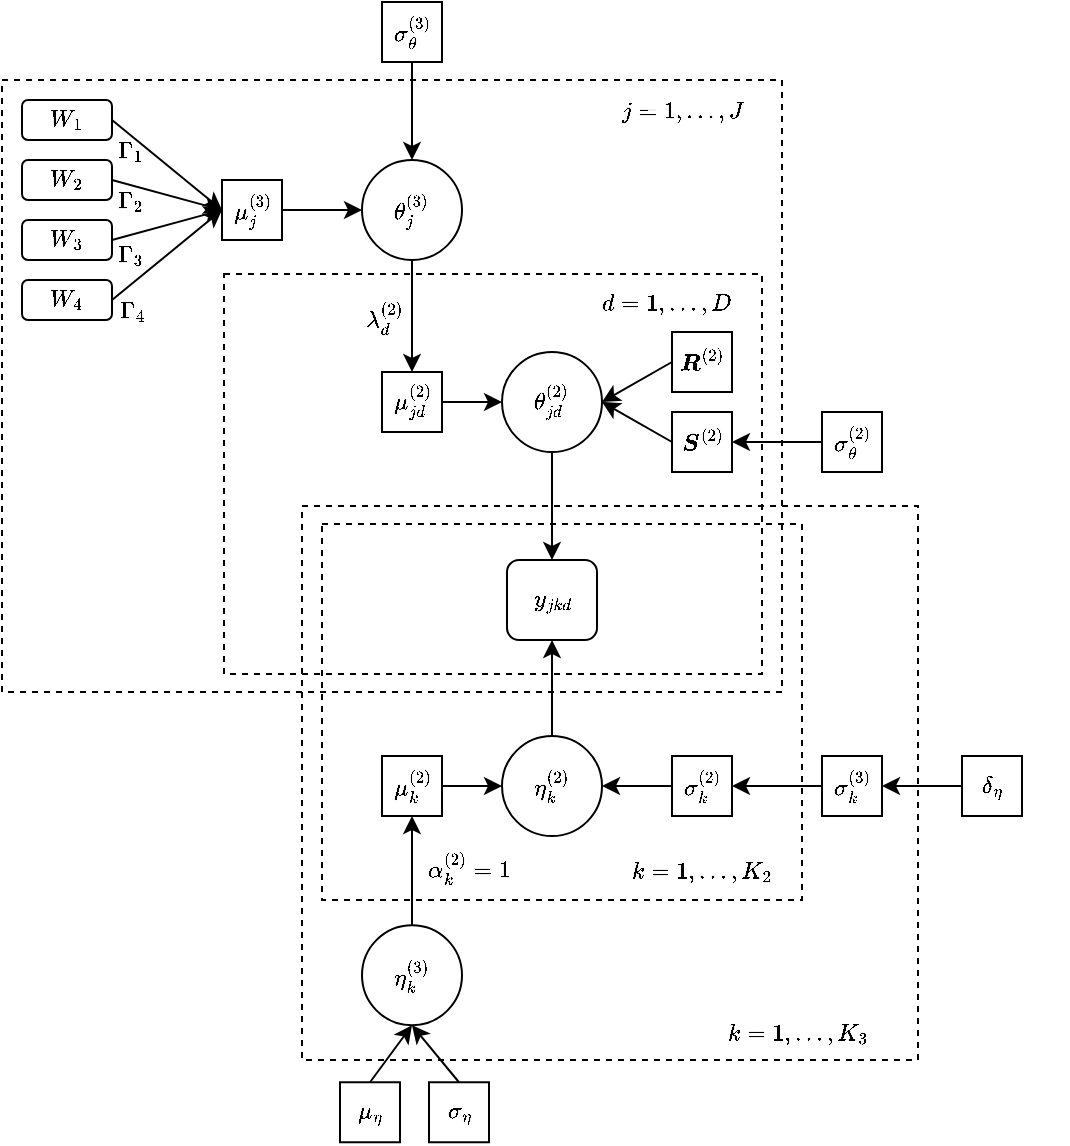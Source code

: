 <mxfile version="14.9.4" type="device"><diagram id="kX9TCXEd1ng8D3wNyxor" name="Page-1"><mxGraphModel dx="813" dy="398" grid="1" gridSize="10" guides="1" tooltips="1" connect="1" arrows="1" fold="1" page="1" pageScale="1" pageWidth="850" pageHeight="1100" math="1" shadow="0"><root><mxCell id="0"/><mxCell id="1" parent="0"/><mxCell id="803ANzp7RrClTUV0wo-S-1" value="" style="rounded=0;whiteSpace=wrap;html=1;fontSize=10;labelBackgroundColor=none;fillColor=none;dashed=1;" parent="1" vertex="1"><mxGeometry x="110" y="270" width="390" height="306" as="geometry"/></mxCell><mxCell id="IGqsPM6GwmcWxMI5Awux-24" value="" style="rounded=0;whiteSpace=wrap;html=1;fontSize=10;fillColor=none;verticalAlign=middle;dashed=1;" parent="1" vertex="1"><mxGeometry x="221" y="367" width="269" height="200" as="geometry"/></mxCell><mxCell id="IGqsPM6GwmcWxMI5Awux-4" value="" style="rounded=0;html=1;fillColor=none;labelPosition=right;verticalLabelPosition=top;align=left;verticalAlign=bottom;whiteSpace=wrap;dashed=1;" parent="1" vertex="1"><mxGeometry x="260" y="483" width="308" height="277" as="geometry"/></mxCell><mxCell id="IGqsPM6GwmcWxMI5Awux-2" value="" style="rounded=0;html=1;fillColor=none;labelPosition=right;verticalLabelPosition=top;align=left;verticalAlign=bottom;whiteSpace=wrap;dashed=1;" parent="1" vertex="1"><mxGeometry x="270" y="492" width="240" height="188" as="geometry"/></mxCell><mxCell id="IGqsPM6GwmcWxMI5Awux-1" value="&lt;font style=&quot;font-size: 10px&quot;&gt;$$y_{jkd}$$&lt;/font&gt;" style="rounded=1;whiteSpace=wrap;html=1;fillColor=none;" parent="1" vertex="1"><mxGeometry x="362.5" y="510" width="45" height="40" as="geometry"/></mxCell><mxCell id="IGqsPM6GwmcWxMI5Awux-3" value="&lt;div style=&quot;font-size: 10px&quot;&gt;$$k = 1, \dots, K_{3}$$&lt;/div&gt;" style="text;html=1;strokeColor=none;fillColor=none;align=center;verticalAlign=middle;whiteSpace=wrap;rounded=0;fontSize=10;" parent="1" vertex="1"><mxGeometry x="466" y="739.63" width="85" height="15" as="geometry"/></mxCell><mxCell id="IGqsPM6GwmcWxMI5Awux-11" style="edgeStyle=none;rounded=0;orthogonalLoop=1;jettySize=auto;html=1;exitX=0.5;exitY=0;exitDx=0;exitDy=0;entryX=0.5;entryY=1;entryDx=0;entryDy=0;" parent="1" source="IGqsPM6GwmcWxMI5Awux-9" target="IGqsPM6GwmcWxMI5Awux-1" edge="1"><mxGeometry relative="1" as="geometry"/></mxCell><mxCell id="IGqsPM6GwmcWxMI5Awux-9" value="&lt;div style=&quot;font-size: 10px&quot;&gt;&lt;font style=&quot;font-size: 10px&quot;&gt;$$\eta^{(2)}_{k}$$&lt;/font&gt;&lt;/div&gt;" style="ellipse;whiteSpace=wrap;html=1;aspect=fixed;fillColor=none;" parent="1" vertex="1"><mxGeometry x="360" y="598" width="50" height="50" as="geometry"/></mxCell><mxCell id="IGqsPM6GwmcWxMI5Awux-20" style="edgeStyle=none;rounded=0;orthogonalLoop=1;jettySize=auto;html=1;exitX=0.5;exitY=0;exitDx=0;exitDy=0;entryX=0.5;entryY=1;entryDx=0;entryDy=0;" parent="1" source="C3pEwim-NLopJmEsM9iM-1" target="C3pEwim-NLopJmEsM9iM-4" edge="1"><mxGeometry relative="1" as="geometry"><mxPoint x="247.5" y="698.13" as="sourcePoint"/></mxGeometry></mxCell><mxCell id="IGqsPM6GwmcWxMI5Awux-25" value="&lt;div style=&quot;font-size: 10px&quot;&gt;$$j = 1, \dots, J$$&lt;/div&gt;" style="text;html=1;strokeColor=none;fillColor=none;align=center;verticalAlign=middle;whiteSpace=wrap;rounded=0;fontSize=10;fontStyle=0" parent="1" vertex="1"><mxGeometry x="408" y="278" width="85" height="15" as="geometry"/></mxCell><mxCell id="IGqsPM6GwmcWxMI5Awux-28" style="edgeStyle=none;rounded=0;orthogonalLoop=1;jettySize=auto;html=1;exitX=0.5;exitY=1;exitDx=0;exitDy=0;entryX=0.5;entryY=0;entryDx=0;entryDy=0;fontSize=10;" parent="1" source="IGqsPM6GwmcWxMI5Awux-27" target="IGqsPM6GwmcWxMI5Awux-1" edge="1"><mxGeometry relative="1" as="geometry"/></mxCell><mxCell id="IGqsPM6GwmcWxMI5Awux-27" value="&lt;div style=&quot;font-size: 10px&quot;&gt;&lt;font style=&quot;font-size: 10px&quot;&gt;$$\theta^{(2)}_{jd}$$&lt;/font&gt;&lt;/div&gt;" style="ellipse;whiteSpace=wrap;html=1;aspect=fixed;fillColor=none;" parent="1" vertex="1"><mxGeometry x="360" y="406" width="50" height="50" as="geometry"/></mxCell><mxCell id="IGqsPM6GwmcWxMI5Awux-56" style="edgeStyle=none;rounded=0;orthogonalLoop=1;jettySize=auto;html=1;exitX=0;exitY=0.5;exitDx=0;exitDy=0;fontSize=10;entryX=1;entryY=0.5;entryDx=0;entryDy=0;" parent="1" source="IGqsPM6GwmcWxMI5Awux-53" target="IGqsPM6GwmcWxMI5Awux-27" edge="1"><mxGeometry relative="1" as="geometry"><mxPoint x="470" y="350" as="targetPoint"/></mxGeometry></mxCell><mxCell id="IGqsPM6GwmcWxMI5Awux-53" value="&lt;div&gt;$$\boldsymbol{S}^{(2)}$$&lt;/div&gt;" style="rounded=0;whiteSpace=wrap;html=1;fillColor=none;verticalAlign=middle;fontSize=10;" parent="1" vertex="1"><mxGeometry x="445" y="436" width="30" height="30" as="geometry"/></mxCell><mxCell id="7SwVJdtE1bnSqBN3bTnO-8" style="rounded=0;orthogonalLoop=1;jettySize=auto;html=1;exitX=1;exitY=0.5;exitDx=0;exitDy=0;entryX=0;entryY=0.5;entryDx=0;entryDy=0;" parent="1" source="7SwVJdtE1bnSqBN3bTnO-1" target="jB3LZNGQAK4XwwZaj8cL-1" edge="1"><mxGeometry relative="1" as="geometry"><mxPoint x="427.5" y="305" as="targetPoint"/></mxGeometry></mxCell><mxCell id="7SwVJdtE1bnSqBN3bTnO-12" value="&lt;div&gt;$$\Gamma_{1}$$&lt;/div&gt;" style="edgeLabel;html=1;align=center;verticalAlign=middle;resizable=0;points=[];labelBackgroundColor=none;fontSize=10;" parent="7SwVJdtE1bnSqBN3bTnO-8" vertex="1" connectable="0"><mxGeometry x="-0.215" relative="1" as="geometry"><mxPoint x="-13" y="-2" as="offset"/></mxGeometry></mxCell><mxCell id="7SwVJdtE1bnSqBN3bTnO-1" value="&lt;div style=&quot;font-size: 10px&quot;&gt;$$W_{1}$$&lt;/div&gt;" style="rounded=1;whiteSpace=wrap;html=1;fontSize=10;fillColor=none;" parent="1" vertex="1"><mxGeometry x="120" y="280" width="45" height="20" as="geometry"/></mxCell><mxCell id="7SwVJdtE1bnSqBN3bTnO-9" style="edgeStyle=none;rounded=0;orthogonalLoop=1;jettySize=auto;html=1;exitX=1;exitY=0.5;exitDx=0;exitDy=0;entryX=0;entryY=0.5;entryDx=0;entryDy=0;" parent="1" source="7SwVJdtE1bnSqBN3bTnO-3" target="jB3LZNGQAK4XwwZaj8cL-1" edge="1"><mxGeometry relative="1" as="geometry"><mxPoint x="427.5" y="305" as="targetPoint"/></mxGeometry></mxCell><mxCell id="7SwVJdtE1bnSqBN3bTnO-13" value="$$\Gamma_{2}$$" style="edgeLabel;html=1;align=center;verticalAlign=middle;resizable=0;points=[];labelBackgroundColor=none;fontSize=10;" parent="7SwVJdtE1bnSqBN3bTnO-9" vertex="1" connectable="0"><mxGeometry x="-0.405" relative="1" as="geometry"><mxPoint x="-8" y="6" as="offset"/></mxGeometry></mxCell><mxCell id="7SwVJdtE1bnSqBN3bTnO-3" value="$$W_{2}$$" style="rounded=1;whiteSpace=wrap;html=1;fontSize=10;fillColor=none;" parent="1" vertex="1"><mxGeometry x="120" y="310" width="45" height="20" as="geometry"/></mxCell><mxCell id="7SwVJdtE1bnSqBN3bTnO-10" style="edgeStyle=none;rounded=0;orthogonalLoop=1;jettySize=auto;html=1;exitX=1;exitY=0.5;exitDx=0;exitDy=0;entryX=0;entryY=0.5;entryDx=0;entryDy=0;" parent="1" source="7SwVJdtE1bnSqBN3bTnO-4" target="jB3LZNGQAK4XwwZaj8cL-1" edge="1"><mxGeometry relative="1" as="geometry"><mxPoint x="427.5" y="305" as="targetPoint"/></mxGeometry></mxCell><mxCell id="7SwVJdtE1bnSqBN3bTnO-15" value="&lt;div&gt;$$\Gamma_{3}$$&lt;/div&gt;" style="edgeLabel;html=1;align=center;verticalAlign=middle;resizable=0;points=[];fontSize=10;labelBackgroundColor=none;" parent="7SwVJdtE1bnSqBN3bTnO-10" vertex="1" connectable="0"><mxGeometry x="-0.555" y="-1" relative="1" as="geometry"><mxPoint x="-4" y="10" as="offset"/></mxGeometry></mxCell><mxCell id="7SwVJdtE1bnSqBN3bTnO-4" value="$$W_{3}$$" style="rounded=1;whiteSpace=wrap;html=1;fontSize=10;fillColor=none;" parent="1" vertex="1"><mxGeometry x="120" y="340" width="45" height="20" as="geometry"/></mxCell><mxCell id="7SwVJdtE1bnSqBN3bTnO-11" style="edgeStyle=none;rounded=0;orthogonalLoop=1;jettySize=auto;html=1;exitX=1;exitY=0.5;exitDx=0;exitDy=0;entryX=0;entryY=0.5;entryDx=0;entryDy=0;" parent="1" source="7SwVJdtE1bnSqBN3bTnO-5" target="jB3LZNGQAK4XwwZaj8cL-1" edge="1"><mxGeometry relative="1" as="geometry"><mxPoint x="427.5" y="305" as="targetPoint"/></mxGeometry></mxCell><mxCell id="7SwVJdtE1bnSqBN3bTnO-16" value="$$\Gamma_{4}$$" style="edgeLabel;html=1;align=center;verticalAlign=middle;resizable=0;points=[];fontSize=10;labelBackgroundColor=none;" parent="7SwVJdtE1bnSqBN3bTnO-11" vertex="1" connectable="0"><mxGeometry x="-0.597" y="-2" relative="1" as="geometry"><mxPoint x="-3" y="13" as="offset"/></mxGeometry></mxCell><mxCell id="7SwVJdtE1bnSqBN3bTnO-5" value="$$W_{4}$$" style="rounded=1;whiteSpace=wrap;html=1;fontSize=10;fillColor=none;" parent="1" vertex="1"><mxGeometry x="120" y="370" width="45" height="20" as="geometry"/></mxCell><mxCell id="803ANzp7RrClTUV0wo-S-3" value="&lt;div style=&quot;font-size: 10px&quot;&gt;$$d = 1, \dots, D$$&lt;/div&gt;" style="text;html=1;strokeColor=none;fillColor=none;align=center;verticalAlign=middle;whiteSpace=wrap;rounded=0;fontSize=10;" parent="1" vertex="1"><mxGeometry x="400" y="374" width="85" height="15" as="geometry"/></mxCell><mxCell id="803ANzp7RrClTUV0wo-S-6" style="rounded=0;orthogonalLoop=1;jettySize=auto;html=1;exitX=0;exitY=0.5;exitDx=0;exitDy=0;entryX=1;entryY=0.5;entryDx=0;entryDy=0;fontSize=10;fontColor=#000000;" parent="1" source="803ANzp7RrClTUV0wo-S-5" target="IGqsPM6GwmcWxMI5Awux-27" edge="1"><mxGeometry relative="1" as="geometry"/></mxCell><mxCell id="803ANzp7RrClTUV0wo-S-5" value="&lt;div&gt;$$\boldsymbol{R}^{(2)}$$&lt;/div&gt;" style="rounded=0;whiteSpace=wrap;html=1;fillColor=none;verticalAlign=middle;fontSize=10;" parent="1" vertex="1"><mxGeometry x="445" y="396" width="30" height="30" as="geometry"/></mxCell><mxCell id="2kqdSqTZt79heLrHSJZg-3" value="" style="rounded=0;orthogonalLoop=1;jettySize=auto;html=1;exitX=0.5;exitY=1;exitDx=0;exitDy=0;entryX=0.5;entryY=0;entryDx=0;entryDy=0;labelBackgroundColor=none;" parent="1" source="2kqdSqTZt79heLrHSJZg-1" target="jB3LZNGQAK4XwwZaj8cL-3" edge="1"><mxGeometry x="-0.2" y="15" relative="1" as="geometry"><mxPoint x="385" y="340" as="targetPoint"/><mxPoint as="offset"/></mxGeometry></mxCell><mxCell id="2kqdSqTZt79heLrHSJZg-1" value="&lt;div style=&quot;font-size: 10px&quot;&gt;&lt;font style=&quot;font-size: 10px&quot;&gt;$$\theta^{(3)}_{j}$$&lt;/font&gt;&lt;/div&gt;" style="ellipse;whiteSpace=wrap;html=1;aspect=fixed;fillColor=none;" parent="1" vertex="1"><mxGeometry x="290" y="310" width="50" height="50" as="geometry"/></mxCell><mxCell id="2kqdSqTZt79heLrHSJZg-5" style="edgeStyle=none;rounded=0;orthogonalLoop=1;jettySize=auto;html=1;exitX=0.5;exitY=1;exitDx=0;exitDy=0;entryX=0.5;entryY=0;entryDx=0;entryDy=0;" parent="1" source="2kqdSqTZt79heLrHSJZg-4" target="2kqdSqTZt79heLrHSJZg-1" edge="1"><mxGeometry relative="1" as="geometry"/></mxCell><mxCell id="2kqdSqTZt79heLrHSJZg-4" value="&lt;div&gt;$$\sigma^{(3)}_{\theta}$$&lt;/div&gt;" style="rounded=0;whiteSpace=wrap;html=1;fillColor=none;verticalAlign=middle;fontSize=10;" parent="1" vertex="1"><mxGeometry x="300" y="231" width="30" height="30" as="geometry"/></mxCell><mxCell id="jB3LZNGQAK4XwwZaj8cL-2" value="" style="rounded=0;orthogonalLoop=1;jettySize=auto;html=1;entryX=0;entryY=0.5;entryDx=0;entryDy=0;" parent="1" source="jB3LZNGQAK4XwwZaj8cL-1" target="2kqdSqTZt79heLrHSJZg-1" edge="1"><mxGeometry relative="1" as="geometry"><mxPoint x="290" y="335" as="targetPoint"/></mxGeometry></mxCell><mxCell id="jB3LZNGQAK4XwwZaj8cL-1" value="&lt;div&gt;$$\mu^{(3)}_{j}$$&lt;/div&gt;" style="rounded=0;whiteSpace=wrap;html=1;fillColor=none;verticalAlign=middle;fontSize=10;" parent="1" vertex="1"><mxGeometry x="220" y="320" width="30" height="30" as="geometry"/></mxCell><mxCell id="jB3LZNGQAK4XwwZaj8cL-5" style="edgeStyle=none;rounded=0;orthogonalLoop=1;jettySize=auto;html=1;exitX=1;exitY=0.5;exitDx=0;exitDy=0;entryX=0;entryY=0.5;entryDx=0;entryDy=0;" parent="1" source="jB3LZNGQAK4XwwZaj8cL-3" target="IGqsPM6GwmcWxMI5Awux-27" edge="1"><mxGeometry relative="1" as="geometry"/></mxCell><mxCell id="jB3LZNGQAK4XwwZaj8cL-3" value="&lt;div&gt;$$\mu^{(2)}_{jd}$$&lt;/div&gt;" style="rounded=0;whiteSpace=wrap;html=1;fillColor=none;verticalAlign=middle;fontSize=10;" parent="1" vertex="1"><mxGeometry x="300" y="416" width="30" height="30" as="geometry"/></mxCell><mxCell id="C3pEwim-NLopJmEsM9iM-1" value="&lt;div style=&quot;font-size: 10px&quot;&gt;&lt;font style=&quot;font-size: 10px&quot;&gt;$$\eta^{(3)}_{ k}$$&lt;/font&gt;&lt;/div&gt;" style="ellipse;whiteSpace=wrap;html=1;aspect=fixed;fillColor=none;" parent="1" vertex="1"><mxGeometry x="290" y="692.63" width="50" height="50" as="geometry"/></mxCell><mxCell id="C3pEwim-NLopJmEsM9iM-3" value="&lt;div style=&quot;font-size: 10px&quot;&gt;$$k = 1, \dots, K_{2}$$&lt;/div&gt;" style="text;html=1;strokeColor=none;fillColor=none;align=center;verticalAlign=middle;whiteSpace=wrap;rounded=0;fontSize=10;" parent="1" vertex="1"><mxGeometry x="417.5" y="658" width="85" height="15" as="geometry"/></mxCell><mxCell id="C3pEwim-NLopJmEsM9iM-6" style="rounded=0;orthogonalLoop=1;jettySize=auto;html=1;exitX=1;exitY=0.5;exitDx=0;exitDy=0;entryX=0;entryY=0.5;entryDx=0;entryDy=0;" parent="1" source="C3pEwim-NLopJmEsM9iM-4" target="IGqsPM6GwmcWxMI5Awux-9" edge="1"><mxGeometry relative="1" as="geometry"><mxPoint x="360" y="623" as="targetPoint"/></mxGeometry></mxCell><mxCell id="C3pEwim-NLopJmEsM9iM-4" value="&lt;div&gt;$$\mu^{(2)}_{k}$$&lt;/div&gt;" style="rounded=0;whiteSpace=wrap;html=1;fillColor=none;verticalAlign=middle;fontSize=10;" parent="1" vertex="1"><mxGeometry x="300" y="608" width="30" height="30" as="geometry"/></mxCell><mxCell id="C3pEwim-NLopJmEsM9iM-8" style="edgeStyle=none;rounded=0;orthogonalLoop=1;jettySize=auto;html=1;exitX=0;exitY=0.5;exitDx=0;exitDy=0;entryX=1;entryY=0.5;entryDx=0;entryDy=0;" parent="1" source="C3pEwim-NLopJmEsM9iM-7" target="IGqsPM6GwmcWxMI5Awux-9" edge="1"><mxGeometry relative="1" as="geometry"/></mxCell><mxCell id="C3pEwim-NLopJmEsM9iM-7" value="&lt;div&gt;$$\sigma^{(2)}_{k}$$&lt;/div&gt;" style="rounded=0;whiteSpace=wrap;html=1;fillColor=none;verticalAlign=middle;fontSize=10;" parent="1" vertex="1"><mxGeometry x="445" y="608" width="30" height="30" as="geometry"/></mxCell><mxCell id="C3pEwim-NLopJmEsM9iM-10" style="edgeStyle=none;rounded=0;orthogonalLoop=1;jettySize=auto;html=1;exitX=0.5;exitY=0;exitDx=0;exitDy=0;entryX=0.5;entryY=1;entryDx=0;entryDy=0;" parent="1" source="C3pEwim-NLopJmEsM9iM-9" target="C3pEwim-NLopJmEsM9iM-1" edge="1"><mxGeometry relative="1" as="geometry"/></mxCell><mxCell id="C3pEwim-NLopJmEsM9iM-9" value="&lt;div&gt;$$\sigma_{\eta}$$&lt;/div&gt;" style="rounded=0;whiteSpace=wrap;html=1;fillColor=none;verticalAlign=middle;fontSize=10;" parent="1" vertex="1"><mxGeometry x="323.5" y="771.13" width="30" height="30" as="geometry"/></mxCell><mxCell id="C3pEwim-NLopJmEsM9iM-12" style="edgeStyle=none;rounded=0;orthogonalLoop=1;jettySize=auto;html=1;exitX=0.5;exitY=0;exitDx=0;exitDy=0;entryX=0.5;entryY=1;entryDx=0;entryDy=0;" parent="1" source="C3pEwim-NLopJmEsM9iM-11" target="C3pEwim-NLopJmEsM9iM-1" edge="1"><mxGeometry relative="1" as="geometry"/></mxCell><mxCell id="C3pEwim-NLopJmEsM9iM-11" value="&lt;div&gt;$$\mu_{\eta}$$&lt;/div&gt;" style="rounded=0;whiteSpace=wrap;html=1;fillColor=none;verticalAlign=middle;fontSize=10;" parent="1" vertex="1"><mxGeometry x="279" y="771.13" width="30" height="30" as="geometry"/></mxCell><mxCell id="3mvspVWkk-eYreXeGx2f-2" style="rounded=0;orthogonalLoop=1;jettySize=auto;html=1;exitX=0;exitY=0.5;exitDx=0;exitDy=0;entryX=1;entryY=0.5;entryDx=0;entryDy=0;" parent="1" source="3mvspVWkk-eYreXeGx2f-1" target="IGqsPM6GwmcWxMI5Awux-53" edge="1"><mxGeometry relative="1" as="geometry"/></mxCell><mxCell id="3mvspVWkk-eYreXeGx2f-1" value="&lt;div&gt;$$\sigma^{(2)}_{\theta}$$&lt;/div&gt;" style="rounded=0;whiteSpace=wrap;html=1;fillColor=none;verticalAlign=middle;fontSize=10;" parent="1" vertex="1"><mxGeometry x="520" y="436" width="30" height="30" as="geometry"/></mxCell><mxCell id="3mvspVWkk-eYreXeGx2f-4" value="&lt;div style=&quot;font-size: 10px&quot;&gt;$$\lambda^{(2)}_{d}$$&lt;/div&gt;" style="text;html=1;strokeColor=none;fillColor=none;align=center;verticalAlign=middle;whiteSpace=wrap;rounded=0;fontSize=10;" parent="1" vertex="1"><mxGeometry x="288" y="381" width="26" height="15" as="geometry"/></mxCell><mxCell id="3mvspVWkk-eYreXeGx2f-6" value="&lt;div style=&quot;font-size: 10px&quot;&gt;$$\alpha^{(2)}_{k} = 1$$&lt;/div&gt;" style="text;html=1;strokeColor=none;fillColor=none;align=center;verticalAlign=middle;whiteSpace=wrap;rounded=0;fontSize=10;" parent="1" vertex="1"><mxGeometry x="320.5" y="656" width="46" height="15" as="geometry"/></mxCell><mxCell id="3mvspVWkk-eYreXeGx2f-10" style="edgeStyle=none;rounded=0;orthogonalLoop=1;jettySize=auto;html=1;exitX=0;exitY=0.5;exitDx=0;exitDy=0;entryX=1;entryY=0.5;entryDx=0;entryDy=0;labelBackgroundColor=none;" parent="1" source="3mvspVWkk-eYreXeGx2f-9" target="C3pEwim-NLopJmEsM9iM-7" edge="1"><mxGeometry relative="1" as="geometry"/></mxCell><mxCell id="3mvspVWkk-eYreXeGx2f-9" value="&lt;div&gt;$$\sigma^{(3)}_{k}$$&lt;/div&gt;" style="rounded=0;whiteSpace=wrap;html=1;fillColor=none;verticalAlign=middle;fontSize=10;" parent="1" vertex="1"><mxGeometry x="520" y="608" width="30" height="30" as="geometry"/></mxCell><mxCell id="CKgDNlYs5GxCNSD2prSD-2" style="edgeStyle=orthogonalEdgeStyle;rounded=0;orthogonalLoop=1;jettySize=auto;html=1;exitX=0;exitY=0.5;exitDx=0;exitDy=0;entryX=1;entryY=0.5;entryDx=0;entryDy=0;" edge="1" parent="1" source="CKgDNlYs5GxCNSD2prSD-1" target="3mvspVWkk-eYreXeGx2f-9"><mxGeometry relative="1" as="geometry"/></mxCell><mxCell id="CKgDNlYs5GxCNSD2prSD-1" value="&lt;div&gt;$$\delta_{\eta}$$&lt;/div&gt;" style="rounded=0;whiteSpace=wrap;html=1;fillColor=none;verticalAlign=middle;fontSize=10;" vertex="1" parent="1"><mxGeometry x="590" y="608" width="30" height="30" as="geometry"/></mxCell></root></mxGraphModel></diagram></mxfile>
